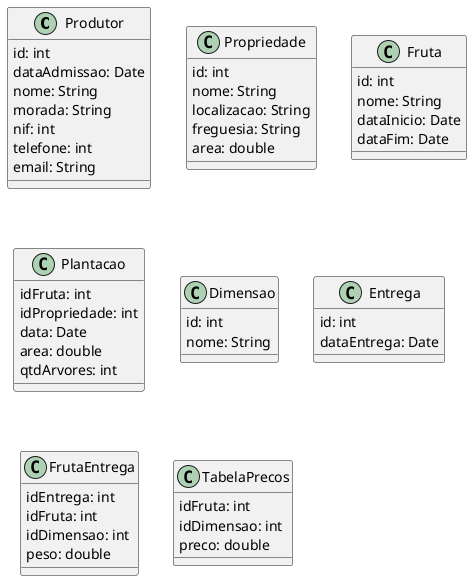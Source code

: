 @startuml
class Produtor {
    id: int
    dataAdmissao: Date
    nome: String
    morada: String
    nif: int
    telefone: int
    email: String
}

class Propriedade {
    id: int
    nome: String
    localizacao: String
    freguesia: String
    area: double
}

class Fruta {
    id: int
    nome: String
    dataInicio: Date
    dataFim: Date
}

class Plantacao {
    idFruta: int
    idPropriedade: int
    data: Date
    area: double
    qtdArvores: int
}

class Dimensao {
    id: int
    nome: String
}

class Entrega {
    id: int
    dataEntrega: Date
}

class FrutaEntrega {
    idEntrega: int
    idFruta: int
    idDimensao: int
    peso: double
}

class TabelaPrecos {
    idFruta: int
    idDimensao: int
    preco: double
}
@enduml